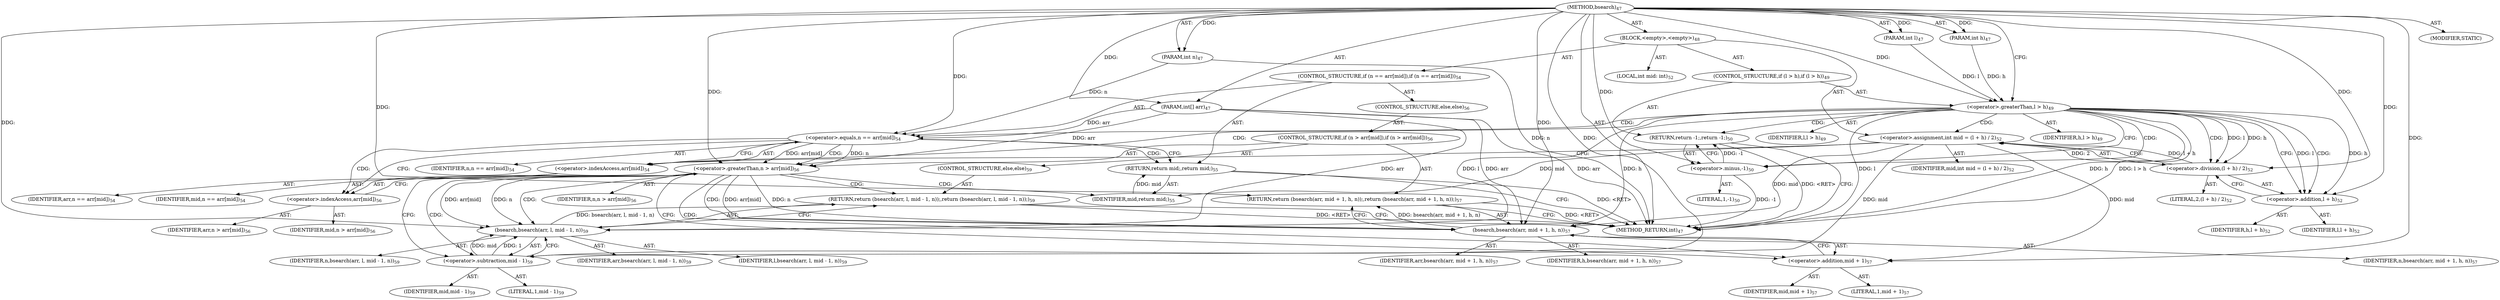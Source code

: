 digraph "bsearch" {  
"191" [label = <(METHOD,bsearch)<SUB>47</SUB>> ]
"192" [label = <(PARAM,int[] arr)<SUB>47</SUB>> ]
"193" [label = <(PARAM,int l)<SUB>47</SUB>> ]
"194" [label = <(PARAM,int h)<SUB>47</SUB>> ]
"195" [label = <(PARAM,int n)<SUB>47</SUB>> ]
"196" [label = <(BLOCK,&lt;empty&gt;,&lt;empty&gt;)<SUB>48</SUB>> ]
"197" [label = <(CONTROL_STRUCTURE,if (l &gt; h),if (l &gt; h))<SUB>49</SUB>> ]
"198" [label = <(&lt;operator&gt;.greaterThan,l &gt; h)<SUB>49</SUB>> ]
"199" [label = <(IDENTIFIER,l,l &gt; h)<SUB>49</SUB>> ]
"200" [label = <(IDENTIFIER,h,l &gt; h)<SUB>49</SUB>> ]
"201" [label = <(RETURN,return -1;,return -1;)<SUB>50</SUB>> ]
"202" [label = <(&lt;operator&gt;.minus,-1)<SUB>50</SUB>> ]
"203" [label = <(LITERAL,1,-1)<SUB>50</SUB>> ]
"204" [label = <(LOCAL,int mid: int)<SUB>52</SUB>> ]
"205" [label = <(&lt;operator&gt;.assignment,int mid = (l + h) / 2)<SUB>52</SUB>> ]
"206" [label = <(IDENTIFIER,mid,int mid = (l + h) / 2)<SUB>52</SUB>> ]
"207" [label = <(&lt;operator&gt;.division,(l + h) / 2)<SUB>52</SUB>> ]
"208" [label = <(&lt;operator&gt;.addition,l + h)<SUB>52</SUB>> ]
"209" [label = <(IDENTIFIER,l,l + h)<SUB>52</SUB>> ]
"210" [label = <(IDENTIFIER,h,l + h)<SUB>52</SUB>> ]
"211" [label = <(LITERAL,2,(l + h) / 2)<SUB>52</SUB>> ]
"212" [label = <(CONTROL_STRUCTURE,if (n == arr[mid]),if (n == arr[mid]))<SUB>54</SUB>> ]
"213" [label = <(&lt;operator&gt;.equals,n == arr[mid])<SUB>54</SUB>> ]
"214" [label = <(IDENTIFIER,n,n == arr[mid])<SUB>54</SUB>> ]
"215" [label = <(&lt;operator&gt;.indexAccess,arr[mid])<SUB>54</SUB>> ]
"216" [label = <(IDENTIFIER,arr,n == arr[mid])<SUB>54</SUB>> ]
"217" [label = <(IDENTIFIER,mid,n == arr[mid])<SUB>54</SUB>> ]
"218" [label = <(RETURN,return mid;,return mid;)<SUB>55</SUB>> ]
"219" [label = <(IDENTIFIER,mid,return mid;)<SUB>55</SUB>> ]
"220" [label = <(CONTROL_STRUCTURE,else,else)<SUB>56</SUB>> ]
"221" [label = <(CONTROL_STRUCTURE,if (n &gt; arr[mid]),if (n &gt; arr[mid]))<SUB>56</SUB>> ]
"222" [label = <(&lt;operator&gt;.greaterThan,n &gt; arr[mid])<SUB>56</SUB>> ]
"223" [label = <(IDENTIFIER,n,n &gt; arr[mid])<SUB>56</SUB>> ]
"224" [label = <(&lt;operator&gt;.indexAccess,arr[mid])<SUB>56</SUB>> ]
"225" [label = <(IDENTIFIER,arr,n &gt; arr[mid])<SUB>56</SUB>> ]
"226" [label = <(IDENTIFIER,mid,n &gt; arr[mid])<SUB>56</SUB>> ]
"227" [label = <(RETURN,return (bsearch(arr, mid + 1, h, n));,return (bsearch(arr, mid + 1, h, n));)<SUB>57</SUB>> ]
"228" [label = <(bsearch,bsearch(arr, mid + 1, h, n))<SUB>57</SUB>> ]
"229" [label = <(IDENTIFIER,arr,bsearch(arr, mid + 1, h, n))<SUB>57</SUB>> ]
"230" [label = <(&lt;operator&gt;.addition,mid + 1)<SUB>57</SUB>> ]
"231" [label = <(IDENTIFIER,mid,mid + 1)<SUB>57</SUB>> ]
"232" [label = <(LITERAL,1,mid + 1)<SUB>57</SUB>> ]
"233" [label = <(IDENTIFIER,h,bsearch(arr, mid + 1, h, n))<SUB>57</SUB>> ]
"234" [label = <(IDENTIFIER,n,bsearch(arr, mid + 1, h, n))<SUB>57</SUB>> ]
"235" [label = <(CONTROL_STRUCTURE,else,else)<SUB>59</SUB>> ]
"236" [label = <(RETURN,return (bsearch(arr, l, mid - 1, n));,return (bsearch(arr, l, mid - 1, n));)<SUB>59</SUB>> ]
"237" [label = <(bsearch,bsearch(arr, l, mid - 1, n))<SUB>59</SUB>> ]
"238" [label = <(IDENTIFIER,arr,bsearch(arr, l, mid - 1, n))<SUB>59</SUB>> ]
"239" [label = <(IDENTIFIER,l,bsearch(arr, l, mid - 1, n))<SUB>59</SUB>> ]
"240" [label = <(&lt;operator&gt;.subtraction,mid - 1)<SUB>59</SUB>> ]
"241" [label = <(IDENTIFIER,mid,mid - 1)<SUB>59</SUB>> ]
"242" [label = <(LITERAL,1,mid - 1)<SUB>59</SUB>> ]
"243" [label = <(IDENTIFIER,n,bsearch(arr, l, mid - 1, n))<SUB>59</SUB>> ]
"244" [label = <(MODIFIER,STATIC)> ]
"245" [label = <(METHOD_RETURN,int)<SUB>47</SUB>> ]
  "191" -> "192"  [ label = "AST: "] 
  "191" -> "193"  [ label = "AST: "] 
  "191" -> "194"  [ label = "AST: "] 
  "191" -> "195"  [ label = "AST: "] 
  "191" -> "196"  [ label = "AST: "] 
  "191" -> "244"  [ label = "AST: "] 
  "191" -> "245"  [ label = "AST: "] 
  "196" -> "197"  [ label = "AST: "] 
  "196" -> "204"  [ label = "AST: "] 
  "196" -> "205"  [ label = "AST: "] 
  "196" -> "212"  [ label = "AST: "] 
  "197" -> "198"  [ label = "AST: "] 
  "197" -> "201"  [ label = "AST: "] 
  "198" -> "199"  [ label = "AST: "] 
  "198" -> "200"  [ label = "AST: "] 
  "201" -> "202"  [ label = "AST: "] 
  "202" -> "203"  [ label = "AST: "] 
  "205" -> "206"  [ label = "AST: "] 
  "205" -> "207"  [ label = "AST: "] 
  "207" -> "208"  [ label = "AST: "] 
  "207" -> "211"  [ label = "AST: "] 
  "208" -> "209"  [ label = "AST: "] 
  "208" -> "210"  [ label = "AST: "] 
  "212" -> "213"  [ label = "AST: "] 
  "212" -> "218"  [ label = "AST: "] 
  "212" -> "220"  [ label = "AST: "] 
  "213" -> "214"  [ label = "AST: "] 
  "213" -> "215"  [ label = "AST: "] 
  "215" -> "216"  [ label = "AST: "] 
  "215" -> "217"  [ label = "AST: "] 
  "218" -> "219"  [ label = "AST: "] 
  "220" -> "221"  [ label = "AST: "] 
  "221" -> "222"  [ label = "AST: "] 
  "221" -> "227"  [ label = "AST: "] 
  "221" -> "235"  [ label = "AST: "] 
  "222" -> "223"  [ label = "AST: "] 
  "222" -> "224"  [ label = "AST: "] 
  "224" -> "225"  [ label = "AST: "] 
  "224" -> "226"  [ label = "AST: "] 
  "227" -> "228"  [ label = "AST: "] 
  "228" -> "229"  [ label = "AST: "] 
  "228" -> "230"  [ label = "AST: "] 
  "228" -> "233"  [ label = "AST: "] 
  "228" -> "234"  [ label = "AST: "] 
  "230" -> "231"  [ label = "AST: "] 
  "230" -> "232"  [ label = "AST: "] 
  "235" -> "236"  [ label = "AST: "] 
  "236" -> "237"  [ label = "AST: "] 
  "237" -> "238"  [ label = "AST: "] 
  "237" -> "239"  [ label = "AST: "] 
  "237" -> "240"  [ label = "AST: "] 
  "237" -> "243"  [ label = "AST: "] 
  "240" -> "241"  [ label = "AST: "] 
  "240" -> "242"  [ label = "AST: "] 
  "205" -> "215"  [ label = "CFG: "] 
  "198" -> "202"  [ label = "CFG: "] 
  "198" -> "208"  [ label = "CFG: "] 
  "201" -> "245"  [ label = "CFG: "] 
  "207" -> "205"  [ label = "CFG: "] 
  "213" -> "218"  [ label = "CFG: "] 
  "213" -> "224"  [ label = "CFG: "] 
  "218" -> "245"  [ label = "CFG: "] 
  "202" -> "201"  [ label = "CFG: "] 
  "208" -> "207"  [ label = "CFG: "] 
  "215" -> "213"  [ label = "CFG: "] 
  "222" -> "230"  [ label = "CFG: "] 
  "222" -> "240"  [ label = "CFG: "] 
  "227" -> "245"  [ label = "CFG: "] 
  "224" -> "222"  [ label = "CFG: "] 
  "228" -> "227"  [ label = "CFG: "] 
  "236" -> "245"  [ label = "CFG: "] 
  "230" -> "228"  [ label = "CFG: "] 
  "237" -> "236"  [ label = "CFG: "] 
  "240" -> "237"  [ label = "CFG: "] 
  "191" -> "198"  [ label = "CFG: "] 
  "227" -> "245"  [ label = "DDG: &lt;RET&gt;"] 
  "236" -> "245"  [ label = "DDG: &lt;RET&gt;"] 
  "218" -> "245"  [ label = "DDG: &lt;RET&gt;"] 
  "201" -> "245"  [ label = "DDG: &lt;RET&gt;"] 
  "192" -> "245"  [ label = "DDG: arr"] 
  "195" -> "245"  [ label = "DDG: n"] 
  "198" -> "245"  [ label = "DDG: l"] 
  "198" -> "245"  [ label = "DDG: h"] 
  "198" -> "245"  [ label = "DDG: l &gt; h"] 
  "202" -> "245"  [ label = "DDG: -1"] 
  "191" -> "192"  [ label = "DDG: "] 
  "191" -> "193"  [ label = "DDG: "] 
  "191" -> "194"  [ label = "DDG: "] 
  "191" -> "195"  [ label = "DDG: "] 
  "207" -> "205"  [ label = "DDG: l + h"] 
  "207" -> "205"  [ label = "DDG: 2"] 
  "202" -> "201"  [ label = "DDG: -1"] 
  "219" -> "218"  [ label = "DDG: mid"] 
  "193" -> "198"  [ label = "DDG: l"] 
  "191" -> "198"  [ label = "DDG: "] 
  "194" -> "198"  [ label = "DDG: h"] 
  "198" -> "207"  [ label = "DDG: l"] 
  "191" -> "207"  [ label = "DDG: "] 
  "198" -> "207"  [ label = "DDG: h"] 
  "195" -> "213"  [ label = "DDG: n"] 
  "191" -> "213"  [ label = "DDG: "] 
  "192" -> "213"  [ label = "DDG: arr"] 
  "205" -> "219"  [ label = "DDG: mid"] 
  "191" -> "219"  [ label = "DDG: "] 
  "191" -> "202"  [ label = "DDG: "] 
  "198" -> "208"  [ label = "DDG: l"] 
  "191" -> "208"  [ label = "DDG: "] 
  "198" -> "208"  [ label = "DDG: h"] 
  "228" -> "227"  [ label = "DDG: bsearch(arr, mid + 1, h, n)"] 
  "213" -> "222"  [ label = "DDG: n"] 
  "191" -> "222"  [ label = "DDG: "] 
  "192" -> "222"  [ label = "DDG: arr"] 
  "213" -> "222"  [ label = "DDG: arr[mid]"] 
  "237" -> "236"  [ label = "DDG: bsearch(arr, l, mid - 1, n)"] 
  "192" -> "228"  [ label = "DDG: arr"] 
  "222" -> "228"  [ label = "DDG: arr[mid]"] 
  "191" -> "228"  [ label = "DDG: "] 
  "205" -> "228"  [ label = "DDG: mid"] 
  "198" -> "228"  [ label = "DDG: h"] 
  "222" -> "228"  [ label = "DDG: n"] 
  "205" -> "230"  [ label = "DDG: mid"] 
  "191" -> "230"  [ label = "DDG: "] 
  "192" -> "237"  [ label = "DDG: arr"] 
  "222" -> "237"  [ label = "DDG: arr[mid]"] 
  "191" -> "237"  [ label = "DDG: "] 
  "198" -> "237"  [ label = "DDG: l"] 
  "240" -> "237"  [ label = "DDG: mid"] 
  "240" -> "237"  [ label = "DDG: 1"] 
  "222" -> "237"  [ label = "DDG: n"] 
  "205" -> "240"  [ label = "DDG: mid"] 
  "191" -> "240"  [ label = "DDG: "] 
  "198" -> "215"  [ label = "CDG: "] 
  "198" -> "213"  [ label = "CDG: "] 
  "198" -> "202"  [ label = "CDG: "] 
  "198" -> "208"  [ label = "CDG: "] 
  "198" -> "201"  [ label = "CDG: "] 
  "198" -> "205"  [ label = "CDG: "] 
  "198" -> "207"  [ label = "CDG: "] 
  "213" -> "224"  [ label = "CDG: "] 
  "213" -> "222"  [ label = "CDG: "] 
  "213" -> "218"  [ label = "CDG: "] 
  "222" -> "230"  [ label = "CDG: "] 
  "222" -> "240"  [ label = "CDG: "] 
  "222" -> "236"  [ label = "CDG: "] 
  "222" -> "228"  [ label = "CDG: "] 
  "222" -> "237"  [ label = "CDG: "] 
  "222" -> "227"  [ label = "CDG: "] 
}

